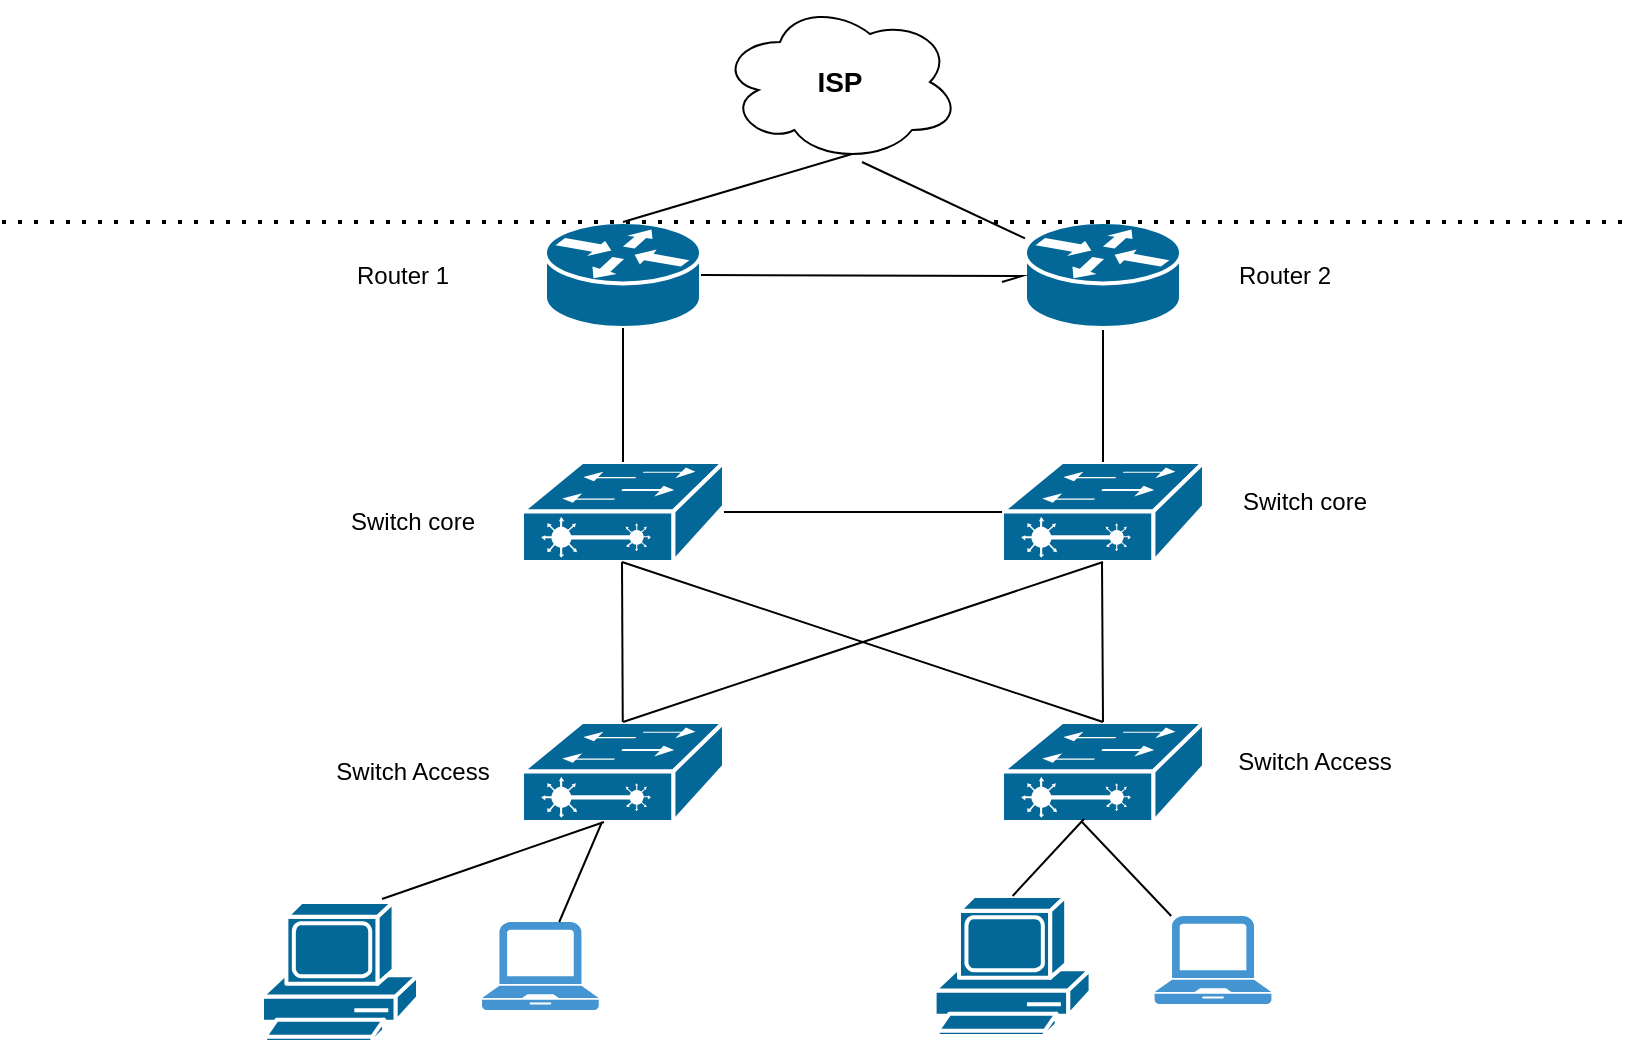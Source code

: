 <mxfile version="17.4.5" type="github">
  <diagram name="Page-1" id="c37626ed-c26b-45fb-9056-f9ebc6bb27b6">
    <mxGraphModel dx="1662" dy="762" grid="1" gridSize="10" guides="1" tooltips="1" connect="1" arrows="1" fold="1" page="1" pageScale="1" pageWidth="1100" pageHeight="850" background="none" math="0" shadow="0">
      <root>
        <mxCell id="0" />
        <mxCell id="1" parent="0" />
        <mxCell id="TqFHhcnp8rOVbBzlhD-o-1" value="" style="shape=mxgraph.cisco.switches.layer_2_remote_switch;sketch=0;html=1;pointerEvents=1;dashed=0;fillColor=#036897;strokeColor=#ffffff;strokeWidth=2;verticalLabelPosition=bottom;verticalAlign=top;align=center;outlineConnect=0;" parent="1" vertex="1">
          <mxGeometry x="410" y="390" width="101" height="50" as="geometry" />
        </mxCell>
        <mxCell id="TqFHhcnp8rOVbBzlhD-o-3" value="" style="shape=mxgraph.cisco.switches.layer_2_remote_switch;sketch=0;html=1;pointerEvents=1;dashed=0;fillColor=#036897;strokeColor=#ffffff;strokeWidth=2;verticalLabelPosition=bottom;verticalAlign=top;align=center;outlineConnect=0;" parent="1" vertex="1">
          <mxGeometry x="650" y="390" width="101" height="50" as="geometry" />
        </mxCell>
        <mxCell id="TqFHhcnp8rOVbBzlhD-o-4" value="" style="shape=mxgraph.cisco.switches.layer_2_remote_switch;sketch=0;html=1;pointerEvents=1;dashed=0;fillColor=#036897;strokeColor=#ffffff;strokeWidth=2;verticalLabelPosition=bottom;verticalAlign=top;align=center;outlineConnect=0;" parent="1" vertex="1">
          <mxGeometry x="410" y="520" width="101" height="50" as="geometry" />
        </mxCell>
        <mxCell id="TqFHhcnp8rOVbBzlhD-o-5" value="" style="shape=mxgraph.cisco.switches.layer_2_remote_switch;sketch=0;html=1;pointerEvents=1;dashed=0;fillColor=#036897;strokeColor=#ffffff;strokeWidth=2;verticalLabelPosition=bottom;verticalAlign=top;align=center;outlineConnect=0;" parent="1" vertex="1">
          <mxGeometry x="650" y="520" width="101" height="50" as="geometry" />
        </mxCell>
        <mxCell id="TqFHhcnp8rOVbBzlhD-o-6" value="Switch core&lt;br&gt;" style="text;html=1;resizable=0;autosize=1;align=center;verticalAlign=middle;points=[];fillColor=none;strokeColor=none;rounded=0;" parent="1" vertex="1">
          <mxGeometry x="315" y="410" width="80" height="20" as="geometry" />
        </mxCell>
        <mxCell id="TqFHhcnp8rOVbBzlhD-o-8" value="Switch Access" style="text;html=1;resizable=0;autosize=1;align=center;verticalAlign=middle;points=[];fillColor=none;strokeColor=none;rounded=0;" parent="1" vertex="1">
          <mxGeometry x="310" y="535" width="90" height="20" as="geometry" />
        </mxCell>
        <mxCell id="TqFHhcnp8rOVbBzlhD-o-25" value="" style="endArrow=none;html=1;rounded=0;elbow=vertical;exitX=0.5;exitY=0;exitDx=0;exitDy=0;exitPerimeter=0;entryX=0.5;entryY=1;entryDx=0;entryDy=0;entryPerimeter=0;" parent="1" source="TqFHhcnp8rOVbBzlhD-o-4" target="TqFHhcnp8rOVbBzlhD-o-3" edge="1">
          <mxGeometry width="50" height="50" relative="1" as="geometry">
            <mxPoint x="510" y="480" as="sourcePoint" />
            <mxPoint x="660" y="440" as="targetPoint" />
          </mxGeometry>
        </mxCell>
        <mxCell id="TqFHhcnp8rOVbBzlhD-o-27" value="" style="endArrow=none;html=1;rounded=0;elbow=vertical;exitX=0.5;exitY=0;exitDx=0;exitDy=0;exitPerimeter=0;" parent="1" source="TqFHhcnp8rOVbBzlhD-o-5" edge="1">
          <mxGeometry width="50" height="50" relative="1" as="geometry">
            <mxPoint x="511" y="570" as="sourcePoint" />
            <mxPoint x="460" y="440" as="targetPoint" />
          </mxGeometry>
        </mxCell>
        <mxCell id="TqFHhcnp8rOVbBzlhD-o-29" value="" style="endArrow=none;html=1;rounded=0;elbow=vertical;" parent="1" source="TqFHhcnp8rOVbBzlhD-o-4" edge="1">
          <mxGeometry width="50" height="50" relative="1" as="geometry">
            <mxPoint x="410" y="490" as="sourcePoint" />
            <mxPoint x="460" y="440" as="targetPoint" />
          </mxGeometry>
        </mxCell>
        <mxCell id="TqFHhcnp8rOVbBzlhD-o-30" value="" style="endArrow=none;html=1;rounded=0;elbow=vertical;exitX=0.5;exitY=0;exitDx=0;exitDy=0;exitPerimeter=0;" parent="1" source="TqFHhcnp8rOVbBzlhD-o-5" edge="1">
          <mxGeometry width="50" height="50" relative="1" as="geometry">
            <mxPoint x="650" y="490" as="sourcePoint" />
            <mxPoint x="700" y="440" as="targetPoint" />
          </mxGeometry>
        </mxCell>
        <mxCell id="TqFHhcnp8rOVbBzlhD-o-31" value="" style="endArrow=none;html=1;rounded=0;elbow=vertical;entryX=0;entryY=0.5;entryDx=0;entryDy=0;entryPerimeter=0;exitX=1;exitY=0.5;exitDx=0;exitDy=0;exitPerimeter=0;" parent="1" source="TqFHhcnp8rOVbBzlhD-o-1" target="TqFHhcnp8rOVbBzlhD-o-3" edge="1">
          <mxGeometry width="50" height="50" relative="1" as="geometry">
            <mxPoint x="540" y="450" as="sourcePoint" />
            <mxPoint x="590" y="400" as="targetPoint" />
          </mxGeometry>
        </mxCell>
        <mxCell id="TqFHhcnp8rOVbBzlhD-o-34" value="" style="shape=mxgraph.cisco.routers.router;sketch=0;html=1;pointerEvents=1;dashed=0;fillColor=#036897;strokeColor=#ffffff;strokeWidth=2;verticalLabelPosition=bottom;verticalAlign=top;align=center;outlineConnect=0;" parent="1" vertex="1">
          <mxGeometry x="421.5" y="270" width="78" height="53" as="geometry" />
        </mxCell>
        <mxCell id="TqFHhcnp8rOVbBzlhD-o-35" value="" style="endArrow=none;html=1;rounded=0;elbow=vertical;exitX=0.5;exitY=0;exitDx=0;exitDy=0;exitPerimeter=0;entryX=0.5;entryY=1;entryDx=0;entryDy=0;entryPerimeter=0;" parent="1" source="TqFHhcnp8rOVbBzlhD-o-1" target="TqFHhcnp8rOVbBzlhD-o-34" edge="1">
          <mxGeometry width="50" height="50" relative="1" as="geometry">
            <mxPoint x="320" y="330" as="sourcePoint" />
            <mxPoint x="530" y="300" as="targetPoint" />
          </mxGeometry>
        </mxCell>
        <mxCell id="TqFHhcnp8rOVbBzlhD-o-36" value="" style="endArrow=none;html=1;rounded=0;elbow=vertical;entryX=0.5;entryY=0;entryDx=0;entryDy=0;entryPerimeter=0;exitX=0.5;exitY=1;exitDx=0;exitDy=0;exitPerimeter=0;" parent="1" source="EVcRI1gZMUK-_CVRTM2A-1" target="TqFHhcnp8rOVbBzlhD-o-3" edge="1">
          <mxGeometry width="50" height="50" relative="1" as="geometry">
            <mxPoint x="608" y="300" as="sourcePoint" />
            <mxPoint x="818" y="270" as="targetPoint" />
          </mxGeometry>
        </mxCell>
        <mxCell id="TqFHhcnp8rOVbBzlhD-o-37" value="" style="endArrow=none;html=1;rounded=0;elbow=vertical;exitX=0.5;exitY=0;exitDx=0;exitDy=0;exitPerimeter=0;entryX=0.55;entryY=0.95;entryDx=0;entryDy=0;entryPerimeter=0;" parent="1" source="TqFHhcnp8rOVbBzlhD-o-34" target="TqFHhcnp8rOVbBzlhD-o-39" edge="1">
          <mxGeometry width="50" height="50" relative="1" as="geometry">
            <mxPoint x="370" y="260" as="sourcePoint" />
            <mxPoint x="580" y="230" as="targetPoint" />
          </mxGeometry>
        </mxCell>
        <mxCell id="TqFHhcnp8rOVbBzlhD-o-38" value="" style="endArrow=none;html=1;rounded=0;elbow=vertical;" parent="1" edge="1">
          <mxGeometry width="50" height="50" relative="1" as="geometry">
            <mxPoint x="340" y="608.5" as="sourcePoint" />
            <mxPoint x="451" y="570" as="targetPoint" />
          </mxGeometry>
        </mxCell>
        <mxCell id="TqFHhcnp8rOVbBzlhD-o-39" value="&lt;b&gt;&lt;font style=&quot;font-size: 14px&quot;&gt;ISP&lt;/font&gt;&lt;/b&gt;" style="ellipse;shape=cloud;whiteSpace=wrap;html=1;" parent="1" vertex="1">
          <mxGeometry x="509" y="160" width="120" height="80" as="geometry" />
        </mxCell>
        <mxCell id="TqFHhcnp8rOVbBzlhD-o-41" value="" style="shape=mxgraph.cisco.computers_and_peripherals.pc;sketch=0;html=1;pointerEvents=1;dashed=0;fillColor=#036897;strokeColor=#ffffff;strokeWidth=2;verticalLabelPosition=bottom;verticalAlign=top;align=center;outlineConnect=0;" parent="1" vertex="1">
          <mxGeometry x="280" y="610" width="78" height="70" as="geometry" />
        </mxCell>
        <mxCell id="TqFHhcnp8rOVbBzlhD-o-42" value="" style="pointerEvents=1;shadow=0;dashed=0;html=1;strokeColor=none;fillColor=#4495D1;labelPosition=center;verticalLabelPosition=bottom;verticalAlign=top;align=center;outlineConnect=0;shape=mxgraph.veeam.laptop;" parent="1" vertex="1">
          <mxGeometry x="390" y="620" width="58.4" height="44" as="geometry" />
        </mxCell>
        <mxCell id="TqFHhcnp8rOVbBzlhD-o-43" value="" style="endArrow=none;html=1;rounded=0;elbow=vertical;" parent="1" source="TqFHhcnp8rOVbBzlhD-o-42" edge="1">
          <mxGeometry width="50" height="50" relative="1" as="geometry">
            <mxPoint x="350" y="618.5" as="sourcePoint" />
            <mxPoint x="450" y="570" as="targetPoint" />
          </mxGeometry>
        </mxCell>
        <mxCell id="TqFHhcnp8rOVbBzlhD-o-45" value="" style="shape=mxgraph.cisco.computers_and_peripherals.pc;sketch=0;html=1;pointerEvents=1;dashed=0;fillColor=#036897;strokeColor=#ffffff;strokeWidth=2;verticalLabelPosition=bottom;verticalAlign=top;align=center;outlineConnect=0;" parent="1" vertex="1">
          <mxGeometry x="616.3" y="607" width="78" height="70" as="geometry" />
        </mxCell>
        <mxCell id="TqFHhcnp8rOVbBzlhD-o-46" value="" style="pointerEvents=1;shadow=0;dashed=0;html=1;strokeColor=none;fillColor=#4495D1;labelPosition=center;verticalLabelPosition=bottom;verticalAlign=top;align=center;outlineConnect=0;shape=mxgraph.veeam.laptop;" parent="1" vertex="1">
          <mxGeometry x="726.3" y="617" width="58.4" height="44" as="geometry" />
        </mxCell>
        <mxCell id="TqFHhcnp8rOVbBzlhD-o-47" value="" style="endArrow=none;html=1;rounded=0;elbow=vertical;exitX=0.5;exitY=0;exitDx=0;exitDy=0;exitPerimeter=0;" parent="1" source="TqFHhcnp8rOVbBzlhD-o-45" edge="1">
          <mxGeometry width="50" height="50" relative="1" as="geometry">
            <mxPoint x="580" y="607.0" as="sourcePoint" />
            <mxPoint x="691" y="568.5" as="targetPoint" />
          </mxGeometry>
        </mxCell>
        <mxCell id="TqFHhcnp8rOVbBzlhD-o-48" value="" style="endArrow=none;html=1;rounded=0;elbow=vertical;" parent="1" source="TqFHhcnp8rOVbBzlhD-o-46" edge="1">
          <mxGeometry width="50" height="50" relative="1" as="geometry">
            <mxPoint x="360" y="628.5" as="sourcePoint" />
            <mxPoint x="690" y="570" as="targetPoint" />
          </mxGeometry>
        </mxCell>
        <mxCell id="EVcRI1gZMUK-_CVRTM2A-1" value="" style="shape=mxgraph.cisco.routers.router;sketch=0;html=1;pointerEvents=1;dashed=0;fillColor=#036897;strokeColor=#ffffff;strokeWidth=2;verticalLabelPosition=bottom;verticalAlign=top;align=center;outlineConnect=0;" vertex="1" parent="1">
          <mxGeometry x="661.5" y="270" width="78" height="53" as="geometry" />
        </mxCell>
        <mxCell id="EVcRI1gZMUK-_CVRTM2A-4" value="" style="endArrow=none;html=1;rounded=0;exitX=1;exitY=0.5;exitDx=0;exitDy=0;exitPerimeter=0;" edge="1" parent="1" source="TqFHhcnp8rOVbBzlhD-o-34">
          <mxGeometry width="50" height="50" relative="1" as="geometry">
            <mxPoint x="810" y="480" as="sourcePoint" />
            <mxPoint x="650" y="300" as="targetPoint" />
            <Array as="points">
              <mxPoint x="660" y="297" />
            </Array>
          </mxGeometry>
        </mxCell>
        <mxCell id="EVcRI1gZMUK-_CVRTM2A-6" value="" style="endArrow=none;html=1;rounded=0;" edge="1" parent="1" source="EVcRI1gZMUK-_CVRTM2A-1">
          <mxGeometry width="50" height="50" relative="1" as="geometry">
            <mxPoint x="530" y="290" as="sourcePoint" />
            <mxPoint x="580" y="240" as="targetPoint" />
          </mxGeometry>
        </mxCell>
        <mxCell id="EVcRI1gZMUK-_CVRTM2A-8" value="Switch core&lt;br&gt;" style="text;html=1;resizable=0;autosize=1;align=center;verticalAlign=middle;points=[];fillColor=none;strokeColor=none;rounded=0;" vertex="1" parent="1">
          <mxGeometry x="761" y="400" width="80" height="20" as="geometry" />
        </mxCell>
        <mxCell id="EVcRI1gZMUK-_CVRTM2A-9" value="Switch Access" style="text;html=1;resizable=0;autosize=1;align=center;verticalAlign=middle;points=[];fillColor=none;strokeColor=none;rounded=0;" vertex="1" parent="1">
          <mxGeometry x="761" y="530" width="90" height="20" as="geometry" />
        </mxCell>
        <mxCell id="EVcRI1gZMUK-_CVRTM2A-10" value="Router 1&lt;br&gt;" style="text;html=1;resizable=0;autosize=1;align=center;verticalAlign=middle;points=[];fillColor=none;strokeColor=none;rounded=0;" vertex="1" parent="1">
          <mxGeometry x="320" y="286.5" width="60" height="20" as="geometry" />
        </mxCell>
        <mxCell id="EVcRI1gZMUK-_CVRTM2A-11" value="Router 2&lt;br&gt;" style="text;html=1;resizable=0;autosize=1;align=center;verticalAlign=middle;points=[];fillColor=none;strokeColor=none;rounded=0;" vertex="1" parent="1">
          <mxGeometry x="761" y="286.5" width="60" height="20" as="geometry" />
        </mxCell>
        <mxCell id="EVcRI1gZMUK-_CVRTM2A-13" value="" style="endArrow=none;dashed=1;html=1;dashPattern=1 3;strokeWidth=2;rounded=0;" edge="1" parent="1">
          <mxGeometry width="50" height="50" relative="1" as="geometry">
            <mxPoint x="150" y="270" as="sourcePoint" />
            <mxPoint x="960" y="270" as="targetPoint" />
          </mxGeometry>
        </mxCell>
      </root>
    </mxGraphModel>
  </diagram>
</mxfile>
